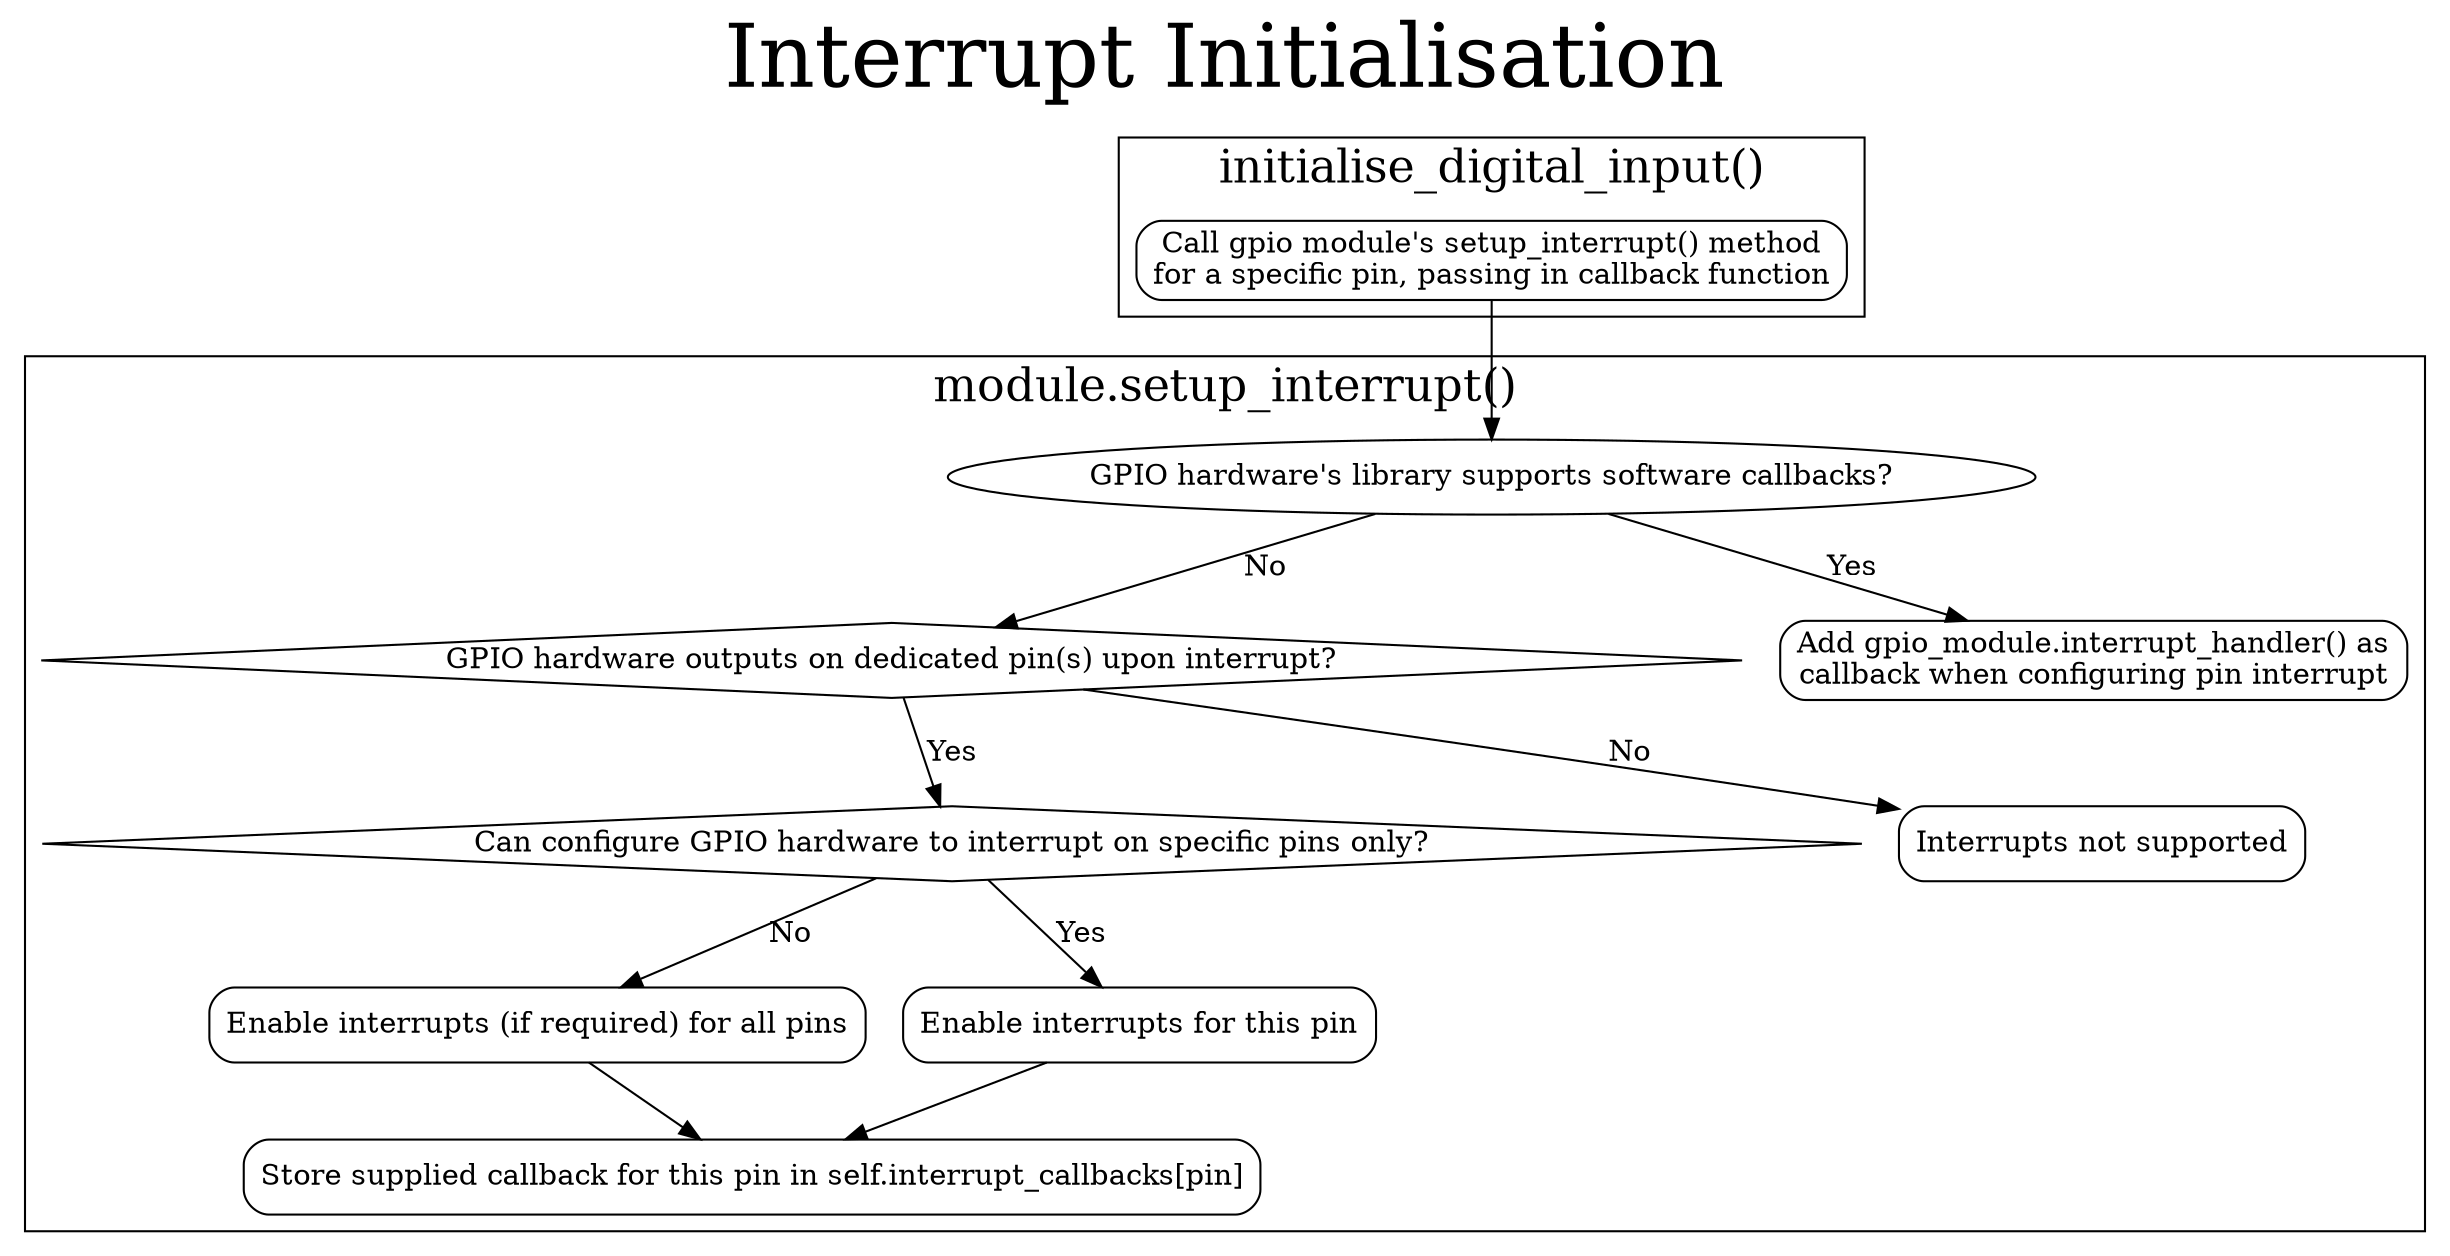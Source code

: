 digraph {
    label = <<font point-size="42">Interrupt Initialisation</font>>;
    labelloc="t";

    subgraph cluster_init_digital_input {
        label = "initialise_digital_input()";
        fontsize = 22;
        node [shape=box, style=rounded]
            calls_setup_interrupt [label="Call gpio module's setup_interrupt() method\nfor a specific pin, passing in callback function"];
    }

    calls_setup_interrupt -> q_software_callback;

    subgraph cluster_module_setup_interrupt {
        label = "module.setup_interrupt()";
        fontsize = 22;

        node [shape=diamond]
            q_software_callback [label="GPIO hardware's library supports software callbacks?"];
            q_interrupt_pin [label="GPIO hardware outputs on dedicated pin(s) upon interrupt?"];
            q_set_triggers [label="Can configure GPIO hardware to interrupt on specific pins only?"];

        node [shape=box, style=rounded]
            config_software_callback [label="Add gpio_module.interrupt_handler() as\ncallback when configuring pin interrupt"];
            enable_int_all_pins [label="Enable interrupts (if required) for all pins"];
            enable_int_pin [label="Enable interrupts for this pin"];
            store_callback [label="Store supplied callback for this pin in self.interrupt_callbacks[pin]"];
            ints_not_supported [label="Interrupts not supported"];

        q_software_callback -> config_software_callback [label="Yes"];
        q_software_callback -> q_interrupt_pin [label="No"];

        q_interrupt_pin -> ints_not_supported [label="No"];
        q_interrupt_pin -> q_set_triggers [label="Yes"];

        q_set_triggers -> enable_int_all_pins [label="No"];
        q_set_triggers -> enable_int_pin [label="Yes"];

        enable_int_all_pins -> store_callback;
        enable_int_pin -> store_callback;
    }
}